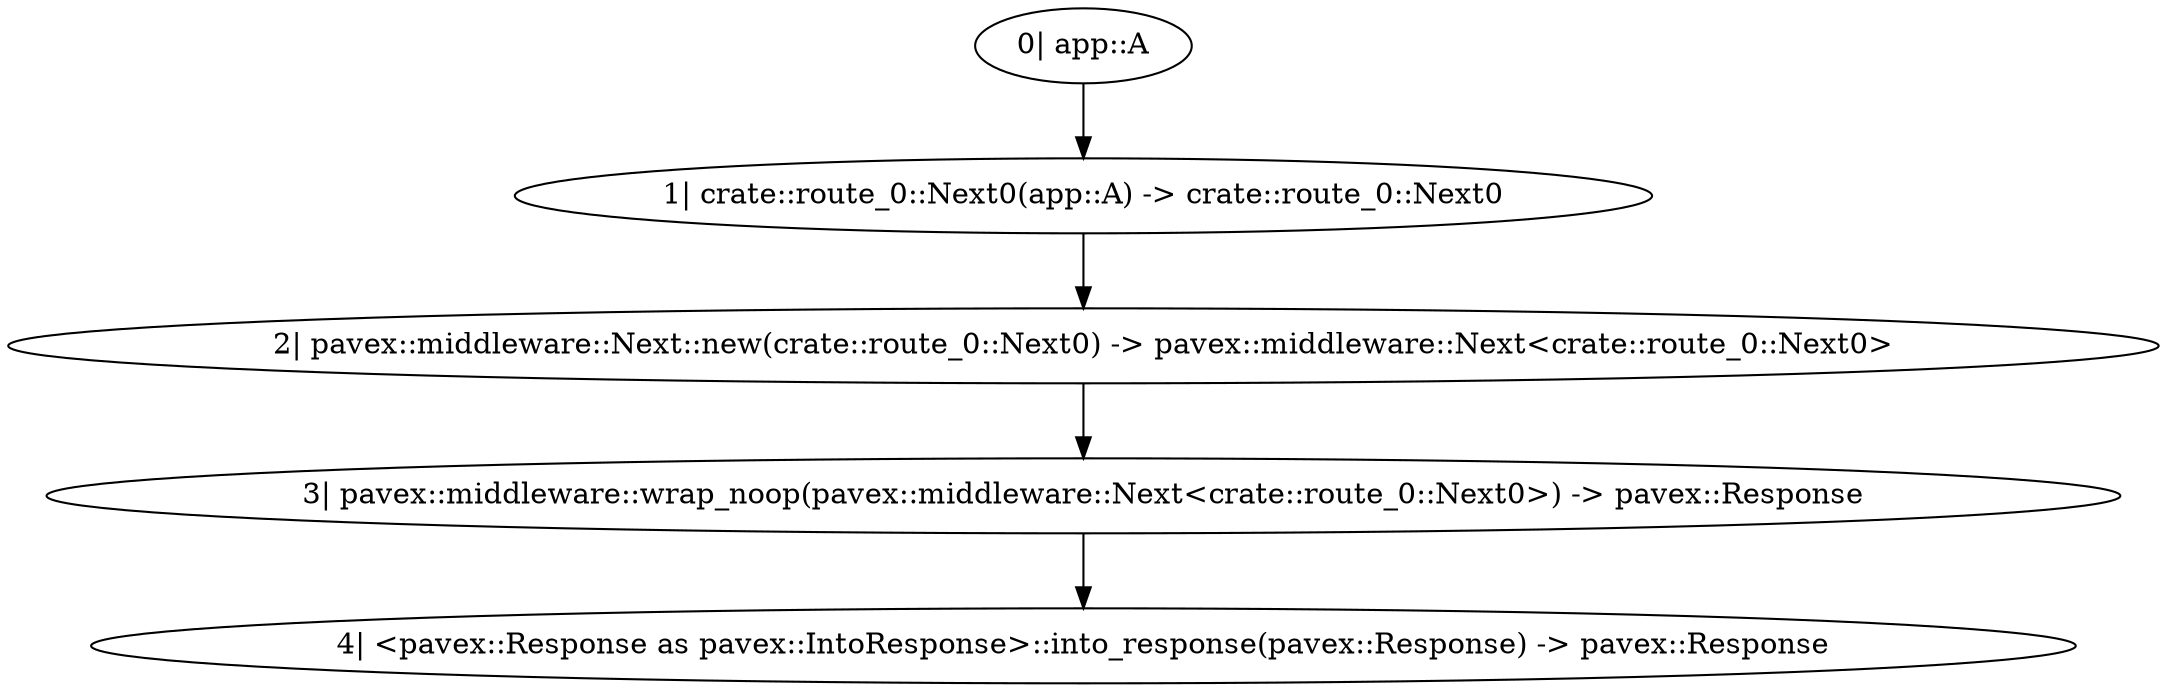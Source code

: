 digraph "GET /handler - 0" {
    0 [ label = "0| app::A"]
    1 [ label = "1| crate::route_0::Next0(app::A) -> crate::route_0::Next0"]
    2 [ label = "2| pavex::middleware::Next::new(crate::route_0::Next0) -> pavex::middleware::Next<crate::route_0::Next0>"]
    3 [ label = "3| pavex::middleware::wrap_noop(pavex::middleware::Next<crate::route_0::Next0>) -> pavex::Response"]
    4 [ label = "4| <pavex::Response as pavex::IntoResponse>::into_response(pavex::Response) -> pavex::Response"]
    2 -> 3 [ ]
    1 -> 2 [ ]
    0 -> 1 [ ]
    3 -> 4 [ ]
}
digraph "GET /handler - 1" {
    0 [ label = "0| app::A"]
    1 [ label = "1| <app::A as core::clone::Clone>::clone(&app::A) -> app::A"]
    2 [ label = "2| app::b(app::A) -> app::B<app::A>"]
    3 [ label = "3| app::c(&app::B<app::A>) -> core::result::Result<app::C, pavex::Error>"]
    4 [ label = "4| `match`"]
    5 [ label = "5| core::result::Result<app::C, pavex::Error> -> pavex::Error"]
    6 [ label = "6| app::error_handler(&pavex::Error) -> pavex::Response"]
    7 [ label = "7| <pavex::Response as pavex::IntoResponse>::into_response(pavex::Response) -> pavex::Response"]
    8 [ label = "8| app::H::with_e() -> app::H<app::E>"]
    9 [ label = "9| app::H::with_a() -> app::H<app::A>"]
    10 [ label = "10| <app::A as core::clone::Clone>::clone(&app::A) -> app::A"]
    11 [ label = "11| app::G::new(app::A) -> app::G<app::A>"]
    12 [ label = "12| app::E::new() -> app::E"]
    13 [ label = "13| app::F::new(&app::E) -> app::F<'_>"]
    14 [ label = "14| core::result::Result<app::C, pavex::Error> -> app::C"]
    15 [ label = "15| app::d(&''a app::C, &''a app::A) -> app::D<'a>"]
    16 [ label = "16| app::handler(&app::A, &app::B<app::A>, &app::D<'_>, &app::E, &app::F<'_>, &app::G<app::A>, &app::H<app::A>, &app::H<app::E>) -> pavex::Response"]
    17 [ label = "17| <pavex::Response as pavex::IntoResponse>::into_response(pavex::Response) -> pavex::Response"]
    8 -> 16 [ label = "&"]
    9 -> 16 [ label = "&"]
    11 -> 16 [ label = "&"]
    13 -> 16 [ label = "&"]
    12 -> 13 [ label = "&"]
    12 -> 16 [ label = "&"]
    15 -> 16 [ label = "&"]
    0 -> 15 [ label = "&"]
    14 -> 15 [ label = "&"]
    4 -> 5 [ ]
    2 -> 3 [ label = "&"]
    0 -> 10 [ label = "&"]
    2 -> 16 [ label = "&"]
    0 -> 16 [ label = "&"]
    4 -> 14 [ ]
    16 -> 17 [ ]
    5 -> 6 [ label = "&"]
    6 -> 7 [ ]
    3 -> 4 [ ]
    0 -> 1 [ label = "&"]
    1 -> 2 [ ]
    10 -> 11 [ ]
}
digraph "* * - 0" {
    0 [ label = "0| &pavex::router::AllowedMethods"]
    1 [ label = "1| crate::route_1::Next0(&'a pavex::router::AllowedMethods) -> crate::route_1::Next0<'a>"]
    2 [ label = "2| pavex::middleware::Next::new(crate::route_1::Next0<'a>) -> pavex::middleware::Next<crate::route_1::Next0<'a>>"]
    3 [ label = "3| pavex::middleware::wrap_noop(pavex::middleware::Next<crate::route_1::Next0<'a>>) -> pavex::Response"]
    4 [ label = "4| <pavex::Response as pavex::IntoResponse>::into_response(pavex::Response) -> pavex::Response"]
    2 -> 3 [ ]
    1 -> 2 [ ]
    3 -> 4 [ ]
    0 -> 1 [ ]
}
digraph "* * - 1" {
    0 [ label = "0| &pavex::router::AllowedMethods"]
    1 [ label = "1| pavex::router::default_fallback(&pavex::router::AllowedMethods) -> pavex::Response"]
    2 [ label = "2| <pavex::Response as pavex::IntoResponse>::into_response(pavex::Response) -> pavex::Response"]
    1 -> 2 [ ]
    0 -> 1 [ ]
}
digraph app_state {
    0 [ label = "0| app::a() -> app::A"]
    1 [ label = "1| crate::ApplicationState(app::A) -> crate::ApplicationState"]
    0 -> 1 [ ]
}
